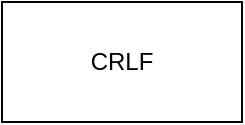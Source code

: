 <mxfile version="24.5.4" type="device">
  <diagram name="Page-1" id="lSQp_r1irR7U6iQKt7GY">
    <mxGraphModel dx="954" dy="592" grid="1" gridSize="10" guides="1" tooltips="1" connect="1" arrows="1" fold="1" page="1" pageScale="1" pageWidth="827" pageHeight="1169" math="0" shadow="0">
      <root>
        <mxCell id="0" />
        <mxCell id="1" parent="0" />
        <mxCell id="V51NFhDyI_IiKmqjbxPm-1" value="CRLF" style="rounded=0;whiteSpace=wrap;html=1;" vertex="1" parent="1">
          <mxGeometry x="170" y="90" width="120" height="60" as="geometry" />
        </mxCell>
      </root>
    </mxGraphModel>
  </diagram>
</mxfile>
